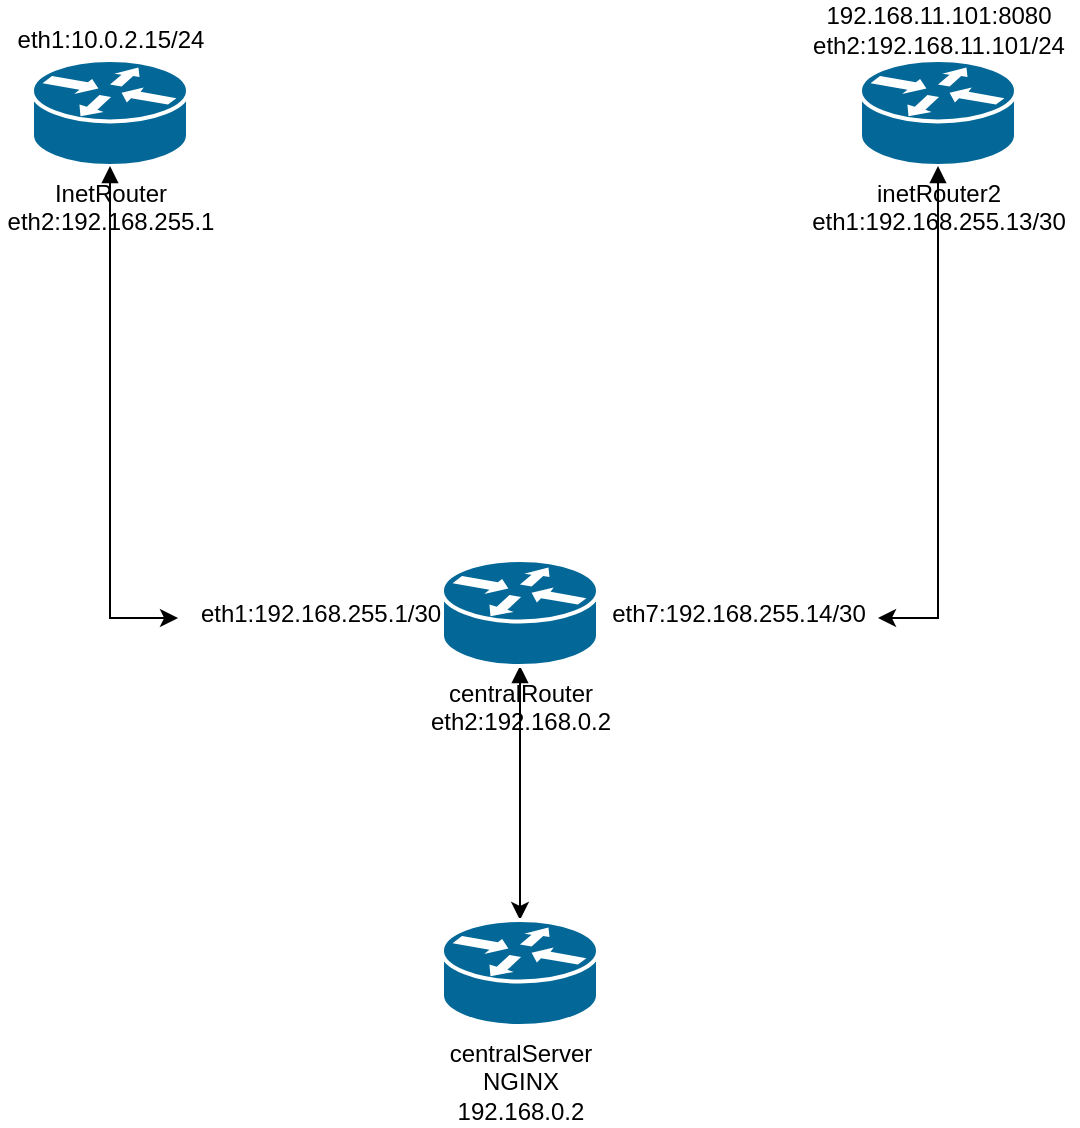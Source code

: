<mxfile version="12.1.0" type="device" pages="1"><diagram name="Page-1" id="c37626ed-c26b-45fb-9056-f9ebc6bb27b6"><mxGraphModel dx="1088" dy="802" grid="1" gridSize="10" guides="1" tooltips="1" connect="1" arrows="1" fold="1" page="1" pageScale="1" pageWidth="1100" pageHeight="850" background="#ffffff" math="0" shadow="0"><root><mxCell id="0"/><mxCell id="1" parent="0"/><mxCell id="5JpOEW3D1G493epQ45dZ-4" value="" style="group" parent="1" vertex="1" connectable="0"><mxGeometry x="720" y="180" width="109" height="73" as="geometry"/></mxCell><mxCell id="5JpOEW3D1G493epQ45dZ-2" value="inetRouter2&lt;br&gt;eth1:192.168.255.13/30" style="shape=mxgraph.cisco.routers.router;html=1;pointerEvents=1;dashed=0;fillColor=#036897;strokeColor=#ffffff;strokeWidth=2;verticalLabelPosition=bottom;verticalAlign=top;align=center;outlineConnect=0;" parent="5JpOEW3D1G493epQ45dZ-4" vertex="1"><mxGeometry y="20" width="78" height="53" as="geometry"/></mxCell><mxCell id="5JpOEW3D1G493epQ45dZ-3" value="192.168.11.101:8080&lt;br&gt;eth2:192.168.11.101/24" style="text;html=1;resizable=0;autosize=1;align=center;verticalAlign=middle;points=[];fillColor=none;strokeColor=none;rounded=0;" parent="5JpOEW3D1G493epQ45dZ-4" vertex="1"><mxGeometry x="-31" y="-10" width="140" height="30" as="geometry"/></mxCell><mxCell id="5JpOEW3D1G493epQ45dZ-19" style="edgeStyle=orthogonalEdgeStyle;rounded=0;orthogonalLoop=1;jettySize=auto;html=1;startArrow=block;startFill=1;" parent="1" source="5JpOEW3D1G493epQ45dZ-10" target="5JpOEW3D1G493epQ45dZ-18" edge="1"><mxGeometry relative="1" as="geometry"/></mxCell><mxCell id="5JpOEW3D1G493epQ45dZ-10" value="centralRouter&lt;br&gt;eth2:192.168.0.2" style="shape=mxgraph.cisco.routers.router;html=1;pointerEvents=1;dashed=0;fillColor=#036897;strokeColor=#ffffff;strokeWidth=2;verticalLabelPosition=bottom;verticalAlign=top;align=center;outlineConnect=0;" parent="1" vertex="1"><mxGeometry x="511" y="450" width="78" height="53" as="geometry"/></mxCell><mxCell id="5JpOEW3D1G493epQ45dZ-11" value="" style="group" parent="1" vertex="1" connectable="0"><mxGeometry x="290" y="180" width="110" height="73" as="geometry"/></mxCell><mxCell id="5JpOEW3D1G493epQ45dZ-1" value="InetRouter&lt;br&gt;eth2:192.168.255.1" style="shape=mxgraph.cisco.routers.router;html=1;pointerEvents=1;dashed=0;fillColor=#036897;strokeColor=#ffffff;strokeWidth=2;verticalLabelPosition=bottom;verticalAlign=top;align=center;outlineConnect=0;" parent="5JpOEW3D1G493epQ45dZ-11" vertex="1"><mxGeometry x="16" y="20" width="78" height="53" as="geometry"/></mxCell><mxCell id="5JpOEW3D1G493epQ45dZ-7" value="eth1:10.0.2.15/24" style="text;html=1;resizable=0;autosize=1;align=center;verticalAlign=middle;points=[];fillColor=none;strokeColor=none;rounded=0;" parent="5JpOEW3D1G493epQ45dZ-11" vertex="1"><mxGeometry width="110" height="20" as="geometry"/></mxCell><mxCell id="5JpOEW3D1G493epQ45dZ-12" value="eth7:192.168.255.14/30" style="text;html=1;resizable=0;autosize=1;align=center;verticalAlign=middle;points=[];fillColor=none;strokeColor=none;rounded=0;" parent="1" vertex="1"><mxGeometry x="589" y="466.5" width="140" height="20" as="geometry"/></mxCell><mxCell id="5JpOEW3D1G493epQ45dZ-15" value="eth1:192.168.255.1/30" style="text;html=1;resizable=0;autosize=1;align=center;verticalAlign=middle;points=[];fillColor=none;strokeColor=none;rounded=0;" parent="1" vertex="1"><mxGeometry x="380" y="466.5" width="140" height="20" as="geometry"/></mxCell><mxCell id="5JpOEW3D1G493epQ45dZ-16" style="edgeStyle=orthogonalEdgeStyle;rounded=0;orthogonalLoop=1;jettySize=auto;html=1;entryX=-0.007;entryY=0.625;entryDx=0;entryDy=0;entryPerimeter=0;startArrow=block;startFill=1;" parent="1" source="5JpOEW3D1G493epQ45dZ-1" target="5JpOEW3D1G493epQ45dZ-15" edge="1"><mxGeometry relative="1" as="geometry"/></mxCell><mxCell id="5JpOEW3D1G493epQ45dZ-17" style="edgeStyle=orthogonalEdgeStyle;rounded=0;orthogonalLoop=1;jettySize=auto;html=1;entryX=1;entryY=0.625;entryDx=0;entryDy=0;entryPerimeter=0;startArrow=block;startFill=1;" parent="1" source="5JpOEW3D1G493epQ45dZ-2" target="5JpOEW3D1G493epQ45dZ-12" edge="1"><mxGeometry relative="1" as="geometry"/></mxCell><mxCell id="5JpOEW3D1G493epQ45dZ-18" value="centralServer&lt;br&gt;NGINX&lt;br&gt;192.168.0.2" style="shape=mxgraph.cisco.routers.router;html=1;pointerEvents=1;dashed=0;fillColor=#036897;strokeColor=#ffffff;strokeWidth=2;verticalLabelPosition=bottom;verticalAlign=top;align=center;outlineConnect=0;" parent="1" vertex="1"><mxGeometry x="511" y="630" width="78" height="53" as="geometry"/></mxCell></root></mxGraphModel></diagram></mxfile>